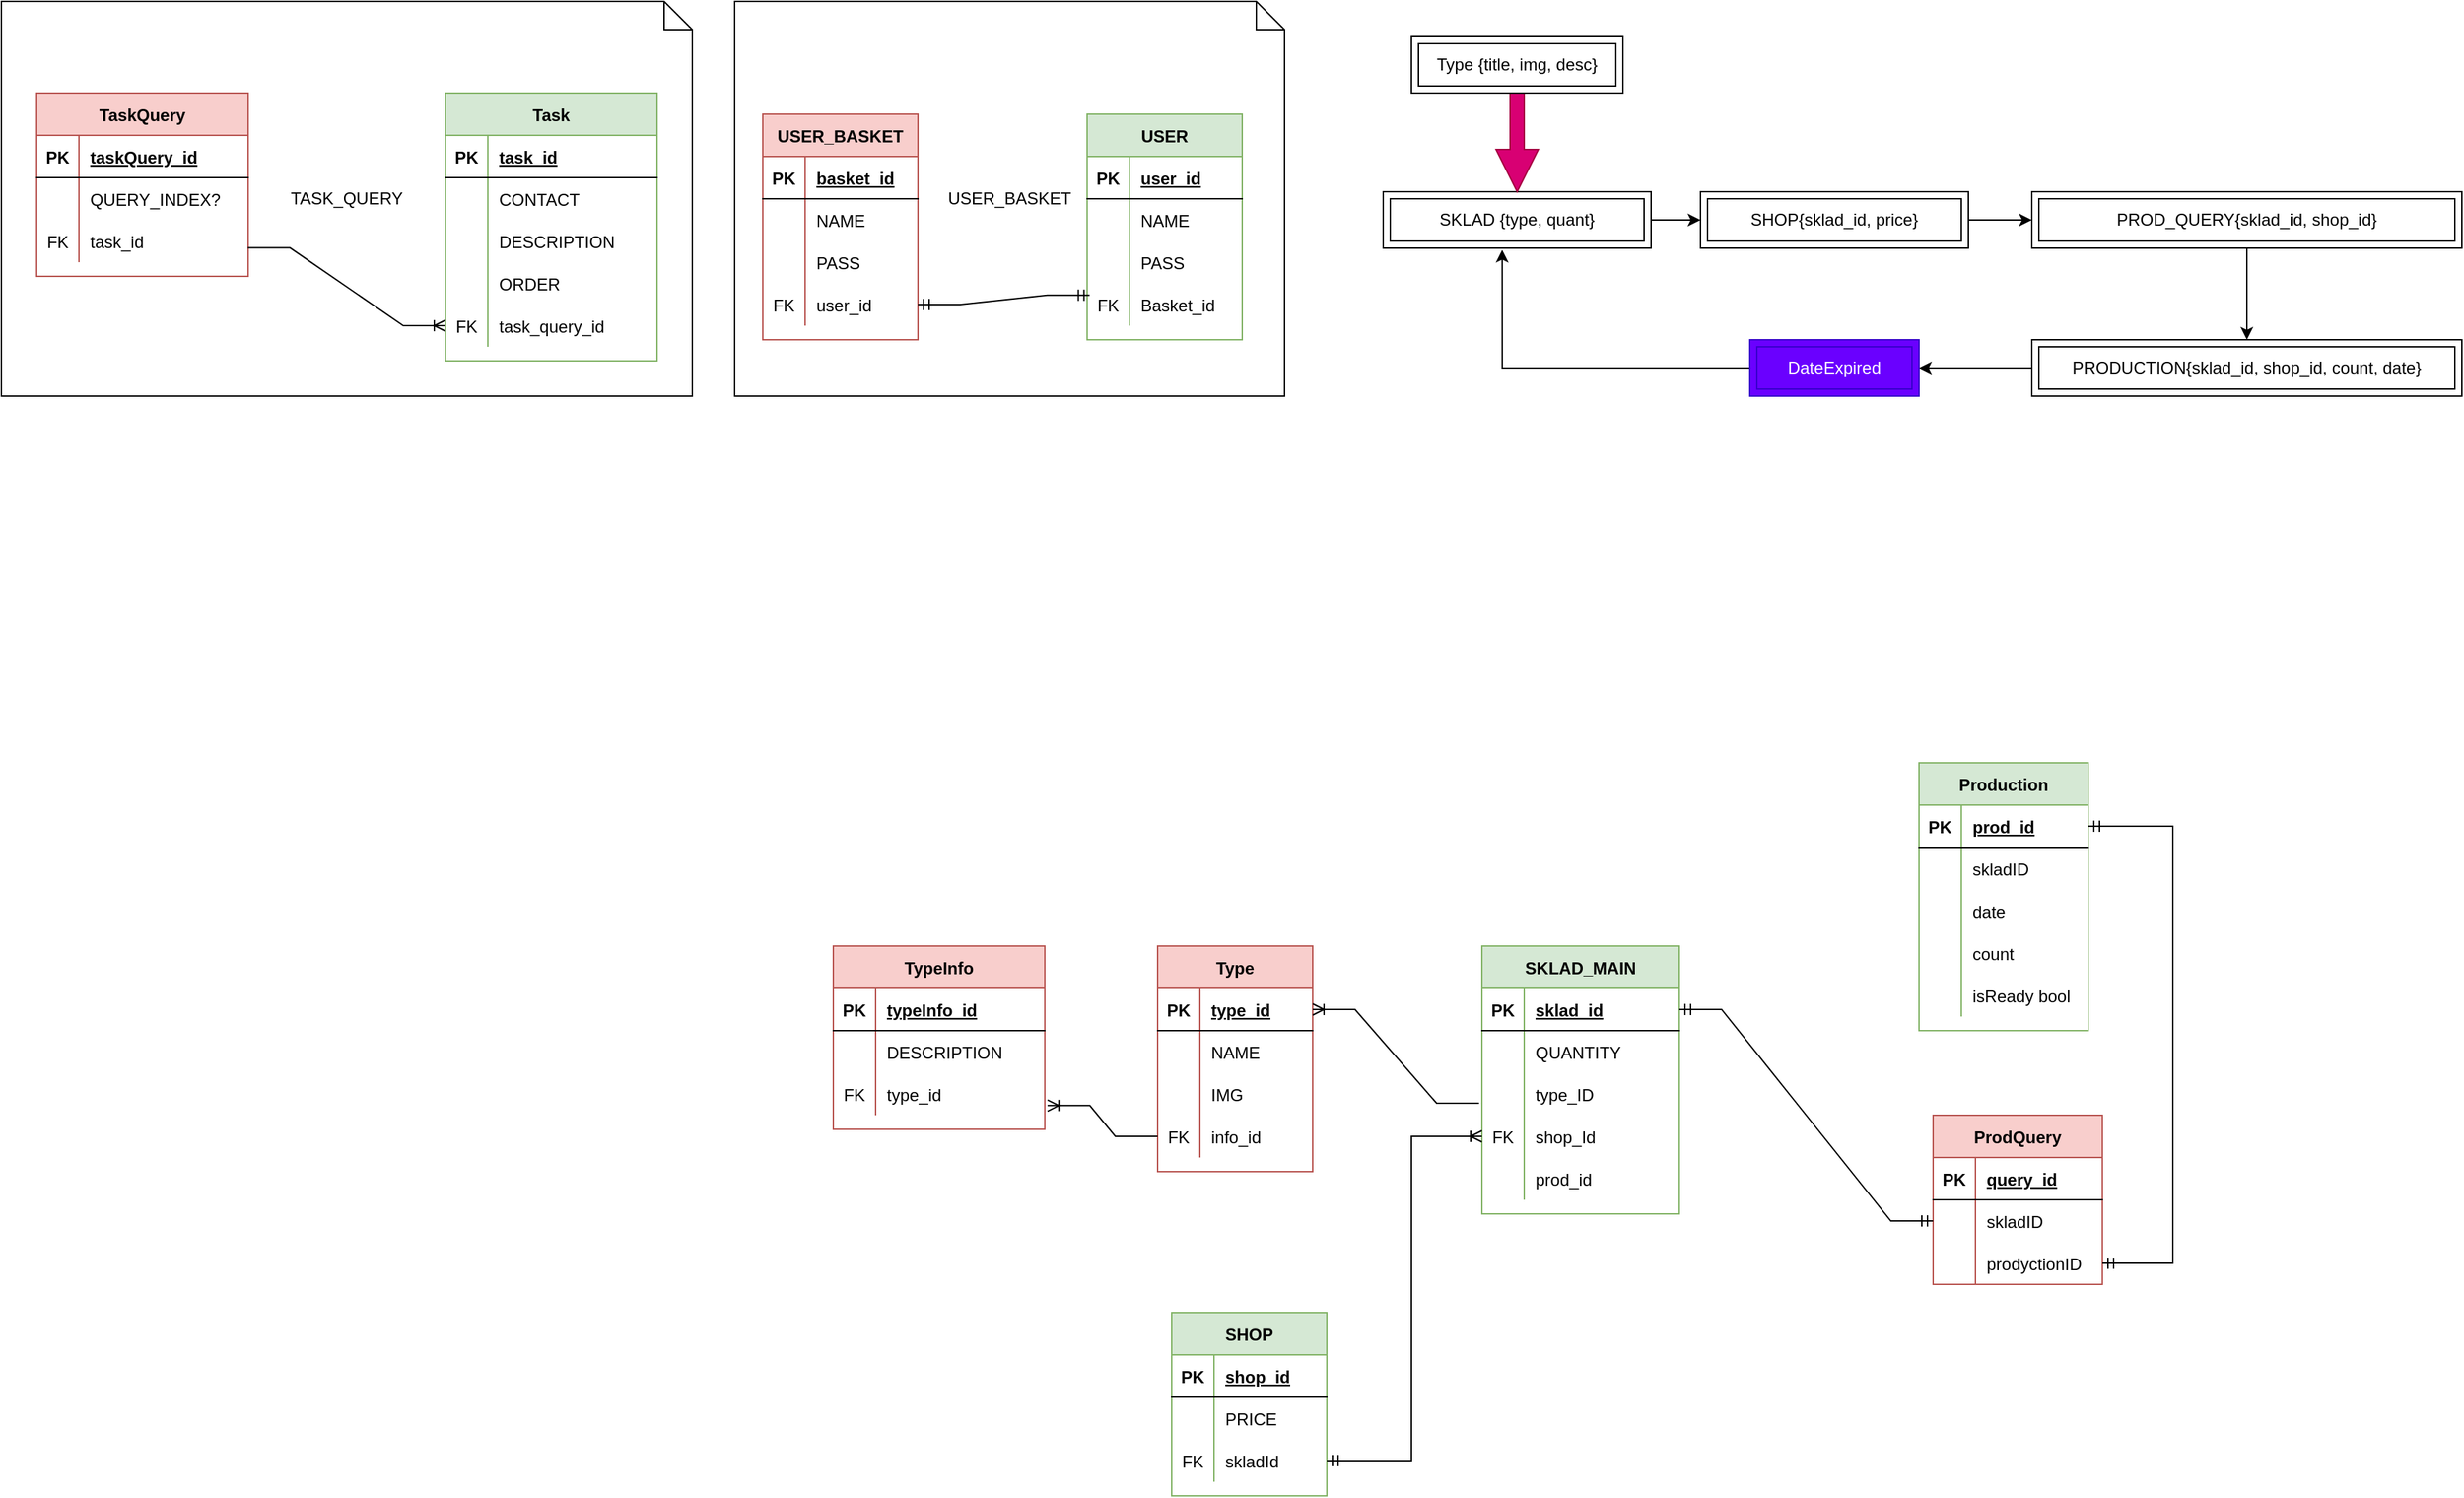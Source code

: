 <mxfile version="17.4.2" type="device"><diagram id="R2lEEEUBdFMjLlhIrx00" name="Page-1"><mxGraphModel dx="2302" dy="1265" grid="1" gridSize="10" guides="1" tooltips="1" connect="1" arrows="1" fold="1" page="0" pageScale="1" pageWidth="850" pageHeight="1100" math="0" shadow="0" extFonts="Permanent Marker^https://fonts.googleapis.com/css?family=Permanent+Marker"><root><mxCell id="0"/><mxCell id="1" parent="0"/><mxCell id="f8GNwz-705w2Cv1ViN1U-157" value="USER_BASKET" style="shape=note;size=20;whiteSpace=wrap;html=1;" parent="1" vertex="1"><mxGeometry x="-460" y="-370" width="390" height="280" as="geometry"/></mxCell><mxCell id="f8GNwz-705w2Cv1ViN1U-154" value="TASK_QUERY" style="shape=note;size=20;whiteSpace=wrap;html=1;" parent="1" vertex="1"><mxGeometry x="-980" y="-370" width="490" height="280" as="geometry"/></mxCell><mxCell id="C-vyLk0tnHw3VtMMgP7b-23" value="SKLAD_MAIN" style="shape=table;startSize=30;container=1;collapsible=1;childLayout=tableLayout;fixedRows=1;rowLines=0;fontStyle=1;align=center;resizeLast=1;fillColor=#d5e8d4;strokeColor=#82b366;" parent="1" vertex="1"><mxGeometry x="70" y="300" width="140" height="190" as="geometry"/></mxCell><mxCell id="C-vyLk0tnHw3VtMMgP7b-24" value="" style="shape=partialRectangle;collapsible=0;dropTarget=0;pointerEvents=0;fillColor=none;points=[[0,0.5],[1,0.5]];portConstraint=eastwest;top=0;left=0;right=0;bottom=1;" parent="C-vyLk0tnHw3VtMMgP7b-23" vertex="1"><mxGeometry y="30" width="140" height="30" as="geometry"/></mxCell><mxCell id="C-vyLk0tnHw3VtMMgP7b-25" value="PK" style="shape=partialRectangle;overflow=hidden;connectable=0;fillColor=none;top=0;left=0;bottom=0;right=0;fontStyle=1;" parent="C-vyLk0tnHw3VtMMgP7b-24" vertex="1"><mxGeometry width="30" height="30" as="geometry"><mxRectangle width="30" height="30" as="alternateBounds"/></mxGeometry></mxCell><mxCell id="C-vyLk0tnHw3VtMMgP7b-26" value="sklad_id" style="shape=partialRectangle;overflow=hidden;connectable=0;fillColor=none;top=0;left=0;bottom=0;right=0;align=left;spacingLeft=6;fontStyle=5;" parent="C-vyLk0tnHw3VtMMgP7b-24" vertex="1"><mxGeometry x="30" width="110" height="30" as="geometry"><mxRectangle width="110" height="30" as="alternateBounds"/></mxGeometry></mxCell><mxCell id="f8GNwz-705w2Cv1ViN1U-17" value="" style="shape=partialRectangle;collapsible=0;dropTarget=0;pointerEvents=0;fillColor=none;points=[[0,0.5],[1,0.5]];portConstraint=eastwest;top=0;left=0;right=0;bottom=0;" parent="C-vyLk0tnHw3VtMMgP7b-23" vertex="1"><mxGeometry y="60" width="140" height="30" as="geometry"/></mxCell><mxCell id="f8GNwz-705w2Cv1ViN1U-18" value="" style="shape=partialRectangle;overflow=hidden;connectable=0;fillColor=none;top=0;left=0;bottom=0;right=0;" parent="f8GNwz-705w2Cv1ViN1U-17" vertex="1"><mxGeometry width="30" height="30" as="geometry"><mxRectangle width="30" height="30" as="alternateBounds"/></mxGeometry></mxCell><mxCell id="f8GNwz-705w2Cv1ViN1U-19" value="QUANTITY" style="shape=partialRectangle;overflow=hidden;connectable=0;fillColor=none;top=0;left=0;bottom=0;right=0;align=left;spacingLeft=6;" parent="f8GNwz-705w2Cv1ViN1U-17" vertex="1"><mxGeometry x="30" width="110" height="30" as="geometry"><mxRectangle width="110" height="30" as="alternateBounds"/></mxGeometry></mxCell><mxCell id="f8GNwz-705w2Cv1ViN1U-14" value="" style="shape=partialRectangle;collapsible=0;dropTarget=0;pointerEvents=0;fillColor=none;points=[[0,0.5],[1,0.5]];portConstraint=eastwest;top=0;left=0;right=0;bottom=0;" parent="C-vyLk0tnHw3VtMMgP7b-23" vertex="1"><mxGeometry y="90" width="140" height="30" as="geometry"/></mxCell><mxCell id="f8GNwz-705w2Cv1ViN1U-15" value="" style="shape=partialRectangle;overflow=hidden;connectable=0;fillColor=none;top=0;left=0;bottom=0;right=0;" parent="f8GNwz-705w2Cv1ViN1U-14" vertex="1"><mxGeometry width="30" height="30" as="geometry"><mxRectangle width="30" height="30" as="alternateBounds"/></mxGeometry></mxCell><mxCell id="f8GNwz-705w2Cv1ViN1U-16" value="type_ID" style="shape=partialRectangle;overflow=hidden;connectable=0;fillColor=none;top=0;left=0;bottom=0;right=0;align=left;spacingLeft=6;" parent="f8GNwz-705w2Cv1ViN1U-14" vertex="1"><mxGeometry x="30" width="110" height="30" as="geometry"><mxRectangle width="110" height="30" as="alternateBounds"/></mxGeometry></mxCell><mxCell id="eumdKU_Xt2h5uguL9oMx-9" value="" style="shape=partialRectangle;collapsible=0;dropTarget=0;pointerEvents=0;fillColor=none;points=[[0,0.5],[1,0.5]];portConstraint=eastwest;top=0;left=0;right=0;bottom=0;" parent="C-vyLk0tnHw3VtMMgP7b-23" vertex="1"><mxGeometry y="120" width="140" height="30" as="geometry"/></mxCell><mxCell id="eumdKU_Xt2h5uguL9oMx-10" value="FK" style="shape=partialRectangle;overflow=hidden;connectable=0;fillColor=none;top=0;left=0;bottom=0;right=0;" parent="eumdKU_Xt2h5uguL9oMx-9" vertex="1"><mxGeometry width="30" height="30" as="geometry"><mxRectangle width="30" height="30" as="alternateBounds"/></mxGeometry></mxCell><mxCell id="eumdKU_Xt2h5uguL9oMx-11" value="shop_Id" style="shape=partialRectangle;overflow=hidden;connectable=0;fillColor=none;top=0;left=0;bottom=0;right=0;align=left;spacingLeft=6;" parent="eumdKU_Xt2h5uguL9oMx-9" vertex="1"><mxGeometry x="30" width="110" height="30" as="geometry"><mxRectangle width="110" height="30" as="alternateBounds"/></mxGeometry></mxCell><mxCell id="C-vyLk0tnHw3VtMMgP7b-27" value="" style="shape=partialRectangle;collapsible=0;dropTarget=0;pointerEvents=0;fillColor=none;points=[[0,0.5],[1,0.5]];portConstraint=eastwest;top=0;left=0;right=0;bottom=0;" parent="C-vyLk0tnHw3VtMMgP7b-23" vertex="1"><mxGeometry y="150" width="140" height="30" as="geometry"/></mxCell><mxCell id="C-vyLk0tnHw3VtMMgP7b-28" value="" style="shape=partialRectangle;overflow=hidden;connectable=0;fillColor=none;top=0;left=0;bottom=0;right=0;" parent="C-vyLk0tnHw3VtMMgP7b-27" vertex="1"><mxGeometry width="30" height="30" as="geometry"><mxRectangle width="30" height="30" as="alternateBounds"/></mxGeometry></mxCell><mxCell id="C-vyLk0tnHw3VtMMgP7b-29" value="prod_id" style="shape=partialRectangle;overflow=hidden;connectable=0;fillColor=none;top=0;left=0;bottom=0;right=0;align=left;spacingLeft=6;" parent="C-vyLk0tnHw3VtMMgP7b-27" vertex="1"><mxGeometry x="30" width="110" height="30" as="geometry"><mxRectangle width="110" height="30" as="alternateBounds"/></mxGeometry></mxCell><mxCell id="eumdKU_Xt2h5uguL9oMx-12" value="Production" style="shape=table;startSize=30;container=1;collapsible=1;childLayout=tableLayout;fixedRows=1;rowLines=0;fontStyle=1;align=center;resizeLast=1;fillColor=#d5e8d4;strokeColor=#82b366;" parent="1" vertex="1"><mxGeometry x="380" y="170" width="120" height="190" as="geometry"/></mxCell><mxCell id="eumdKU_Xt2h5uguL9oMx-13" value="" style="shape=tableRow;horizontal=0;startSize=0;swimlaneHead=0;swimlaneBody=0;fillColor=none;collapsible=0;dropTarget=0;points=[[0,0.5],[1,0.5]];portConstraint=eastwest;top=0;left=0;right=0;bottom=1;" parent="eumdKU_Xt2h5uguL9oMx-12" vertex="1"><mxGeometry y="30" width="120" height="30" as="geometry"/></mxCell><mxCell id="eumdKU_Xt2h5uguL9oMx-14" value="PK" style="shape=partialRectangle;connectable=0;fillColor=none;top=0;left=0;bottom=0;right=0;fontStyle=1;overflow=hidden;" parent="eumdKU_Xt2h5uguL9oMx-13" vertex="1"><mxGeometry width="30" height="30" as="geometry"><mxRectangle width="30" height="30" as="alternateBounds"/></mxGeometry></mxCell><mxCell id="eumdKU_Xt2h5uguL9oMx-15" value="prod_id" style="shape=partialRectangle;connectable=0;fillColor=none;top=0;left=0;bottom=0;right=0;align=left;spacingLeft=6;fontStyle=5;overflow=hidden;" parent="eumdKU_Xt2h5uguL9oMx-13" vertex="1"><mxGeometry x="30" width="90" height="30" as="geometry"><mxRectangle width="90" height="30" as="alternateBounds"/></mxGeometry></mxCell><mxCell id="eumdKU_Xt2h5uguL9oMx-16" value="" style="shape=tableRow;horizontal=0;startSize=0;swimlaneHead=0;swimlaneBody=0;fillColor=none;collapsible=0;dropTarget=0;points=[[0,0.5],[1,0.5]];portConstraint=eastwest;top=0;left=0;right=0;bottom=0;" parent="eumdKU_Xt2h5uguL9oMx-12" vertex="1"><mxGeometry y="60" width="120" height="30" as="geometry"/></mxCell><mxCell id="eumdKU_Xt2h5uguL9oMx-17" value="" style="shape=partialRectangle;connectable=0;fillColor=none;top=0;left=0;bottom=0;right=0;editable=1;overflow=hidden;" parent="eumdKU_Xt2h5uguL9oMx-16" vertex="1"><mxGeometry width="30" height="30" as="geometry"><mxRectangle width="30" height="30" as="alternateBounds"/></mxGeometry></mxCell><mxCell id="eumdKU_Xt2h5uguL9oMx-18" value="skladID" style="shape=partialRectangle;connectable=0;fillColor=none;top=0;left=0;bottom=0;right=0;align=left;spacingLeft=6;overflow=hidden;" parent="eumdKU_Xt2h5uguL9oMx-16" vertex="1"><mxGeometry x="30" width="90" height="30" as="geometry"><mxRectangle width="90" height="30" as="alternateBounds"/></mxGeometry></mxCell><mxCell id="eumdKU_Xt2h5uguL9oMx-19" value="" style="shape=tableRow;horizontal=0;startSize=0;swimlaneHead=0;swimlaneBody=0;fillColor=none;collapsible=0;dropTarget=0;points=[[0,0.5],[1,0.5]];portConstraint=eastwest;top=0;left=0;right=0;bottom=0;" parent="eumdKU_Xt2h5uguL9oMx-12" vertex="1"><mxGeometry y="90" width="120" height="30" as="geometry"/></mxCell><mxCell id="eumdKU_Xt2h5uguL9oMx-20" value="" style="shape=partialRectangle;connectable=0;fillColor=none;top=0;left=0;bottom=0;right=0;editable=1;overflow=hidden;" parent="eumdKU_Xt2h5uguL9oMx-19" vertex="1"><mxGeometry width="30" height="30" as="geometry"><mxRectangle width="30" height="30" as="alternateBounds"/></mxGeometry></mxCell><mxCell id="eumdKU_Xt2h5uguL9oMx-21" value="date" style="shape=partialRectangle;connectable=0;fillColor=none;top=0;left=0;bottom=0;right=0;align=left;spacingLeft=6;overflow=hidden;" parent="eumdKU_Xt2h5uguL9oMx-19" vertex="1"><mxGeometry x="30" width="90" height="30" as="geometry"><mxRectangle width="90" height="30" as="alternateBounds"/></mxGeometry></mxCell><mxCell id="eumdKU_Xt2h5uguL9oMx-22" value="" style="shape=tableRow;horizontal=0;startSize=0;swimlaneHead=0;swimlaneBody=0;fillColor=none;collapsible=0;dropTarget=0;points=[[0,0.5],[1,0.5]];portConstraint=eastwest;top=0;left=0;right=0;bottom=0;" parent="eumdKU_Xt2h5uguL9oMx-12" vertex="1"><mxGeometry y="120" width="120" height="30" as="geometry"/></mxCell><mxCell id="eumdKU_Xt2h5uguL9oMx-23" value="" style="shape=partialRectangle;connectable=0;fillColor=none;top=0;left=0;bottom=0;right=0;editable=1;overflow=hidden;" parent="eumdKU_Xt2h5uguL9oMx-22" vertex="1"><mxGeometry width="30" height="30" as="geometry"><mxRectangle width="30" height="30" as="alternateBounds"/></mxGeometry></mxCell><mxCell id="eumdKU_Xt2h5uguL9oMx-24" value="count" style="shape=partialRectangle;connectable=0;fillColor=none;top=0;left=0;bottom=0;right=0;align=left;spacingLeft=6;overflow=hidden;" parent="eumdKU_Xt2h5uguL9oMx-22" vertex="1"><mxGeometry x="30" width="90" height="30" as="geometry"><mxRectangle width="90" height="30" as="alternateBounds"/></mxGeometry></mxCell><mxCell id="eumdKU_Xt2h5uguL9oMx-46" value="" style="shape=tableRow;horizontal=0;startSize=0;swimlaneHead=0;swimlaneBody=0;fillColor=none;collapsible=0;dropTarget=0;points=[[0,0.5],[1,0.5]];portConstraint=eastwest;top=0;left=0;right=0;bottom=0;" parent="eumdKU_Xt2h5uguL9oMx-12" vertex="1"><mxGeometry y="150" width="120" height="30" as="geometry"/></mxCell><mxCell id="eumdKU_Xt2h5uguL9oMx-47" value="" style="shape=partialRectangle;connectable=0;fillColor=none;top=0;left=0;bottom=0;right=0;editable=1;overflow=hidden;" parent="eumdKU_Xt2h5uguL9oMx-46" vertex="1"><mxGeometry width="30" height="30" as="geometry"><mxRectangle width="30" height="30" as="alternateBounds"/></mxGeometry></mxCell><mxCell id="eumdKU_Xt2h5uguL9oMx-48" value="isReady bool" style="shape=partialRectangle;connectable=0;fillColor=none;top=0;left=0;bottom=0;right=0;align=left;spacingLeft=6;overflow=hidden;" parent="eumdKU_Xt2h5uguL9oMx-46" vertex="1"><mxGeometry x="30" width="90" height="30" as="geometry"><mxRectangle width="90" height="30" as="alternateBounds"/></mxGeometry></mxCell><mxCell id="eumdKU_Xt2h5uguL9oMx-25" value="ProdQuery" style="shape=table;startSize=30;container=1;collapsible=1;childLayout=tableLayout;fixedRows=1;rowLines=0;fontStyle=1;align=center;resizeLast=1;fillColor=#f8cecc;strokeColor=#b85450;" parent="1" vertex="1"><mxGeometry x="390" y="420" width="120" height="120" as="geometry"/></mxCell><mxCell id="eumdKU_Xt2h5uguL9oMx-26" value="" style="shape=tableRow;horizontal=0;startSize=0;swimlaneHead=0;swimlaneBody=0;fillColor=none;collapsible=0;dropTarget=0;points=[[0,0.5],[1,0.5]];portConstraint=eastwest;top=0;left=0;right=0;bottom=1;" parent="eumdKU_Xt2h5uguL9oMx-25" vertex="1"><mxGeometry y="30" width="120" height="30" as="geometry"/></mxCell><mxCell id="eumdKU_Xt2h5uguL9oMx-27" value="PK" style="shape=partialRectangle;connectable=0;fillColor=none;top=0;left=0;bottom=0;right=0;fontStyle=1;overflow=hidden;" parent="eumdKU_Xt2h5uguL9oMx-26" vertex="1"><mxGeometry width="30" height="30" as="geometry"><mxRectangle width="30" height="30" as="alternateBounds"/></mxGeometry></mxCell><mxCell id="eumdKU_Xt2h5uguL9oMx-28" value="query_id" style="shape=partialRectangle;connectable=0;fillColor=none;top=0;left=0;bottom=0;right=0;align=left;spacingLeft=6;fontStyle=5;overflow=hidden;" parent="eumdKU_Xt2h5uguL9oMx-26" vertex="1"><mxGeometry x="30" width="90" height="30" as="geometry"><mxRectangle width="90" height="30" as="alternateBounds"/></mxGeometry></mxCell><mxCell id="eumdKU_Xt2h5uguL9oMx-29" value="" style="shape=tableRow;horizontal=0;startSize=0;swimlaneHead=0;swimlaneBody=0;fillColor=none;collapsible=0;dropTarget=0;points=[[0,0.5],[1,0.5]];portConstraint=eastwest;top=0;left=0;right=0;bottom=0;" parent="eumdKU_Xt2h5uguL9oMx-25" vertex="1"><mxGeometry y="60" width="120" height="30" as="geometry"/></mxCell><mxCell id="eumdKU_Xt2h5uguL9oMx-30" value="" style="shape=partialRectangle;connectable=0;fillColor=none;top=0;left=0;bottom=0;right=0;editable=1;overflow=hidden;" parent="eumdKU_Xt2h5uguL9oMx-29" vertex="1"><mxGeometry width="30" height="30" as="geometry"><mxRectangle width="30" height="30" as="alternateBounds"/></mxGeometry></mxCell><mxCell id="eumdKU_Xt2h5uguL9oMx-31" value="skladID" style="shape=partialRectangle;connectable=0;fillColor=none;top=0;left=0;bottom=0;right=0;align=left;spacingLeft=6;overflow=hidden;" parent="eumdKU_Xt2h5uguL9oMx-29" vertex="1"><mxGeometry x="30" width="90" height="30" as="geometry"><mxRectangle width="90" height="30" as="alternateBounds"/></mxGeometry></mxCell><mxCell id="eumdKU_Xt2h5uguL9oMx-32" value="" style="shape=tableRow;horizontal=0;startSize=0;swimlaneHead=0;swimlaneBody=0;fillColor=none;collapsible=0;dropTarget=0;points=[[0,0.5],[1,0.5]];portConstraint=eastwest;top=0;left=0;right=0;bottom=0;" parent="eumdKU_Xt2h5uguL9oMx-25" vertex="1"><mxGeometry y="90" width="120" height="30" as="geometry"/></mxCell><mxCell id="eumdKU_Xt2h5uguL9oMx-33" value="" style="shape=partialRectangle;connectable=0;fillColor=none;top=0;left=0;bottom=0;right=0;editable=1;overflow=hidden;" parent="eumdKU_Xt2h5uguL9oMx-32" vertex="1"><mxGeometry width="30" height="30" as="geometry"><mxRectangle width="30" height="30" as="alternateBounds"/></mxGeometry></mxCell><mxCell id="eumdKU_Xt2h5uguL9oMx-34" value="prodyctionID" style="shape=partialRectangle;connectable=0;fillColor=none;top=0;left=0;bottom=0;right=0;align=left;spacingLeft=6;overflow=hidden;" parent="eumdKU_Xt2h5uguL9oMx-32" vertex="1"><mxGeometry x="30" width="90" height="30" as="geometry"><mxRectangle width="90" height="30" as="alternateBounds"/></mxGeometry></mxCell><mxCell id="eumdKU_Xt2h5uguL9oMx-40" value="" style="edgeStyle=entityRelationEdgeStyle;fontSize=12;html=1;endArrow=ERmandOne;startArrow=ERmandOne;rounded=0;entryX=1;entryY=0.5;entryDx=0;entryDy=0;" parent="1" source="eumdKU_Xt2h5uguL9oMx-29" target="C-vyLk0tnHw3VtMMgP7b-24" edge="1"><mxGeometry width="100" height="100" relative="1" as="geometry"><mxPoint x="320" y="510" as="sourcePoint"/><mxPoint x="110" y="220" as="targetPoint"/></mxGeometry></mxCell><mxCell id="eumdKU_Xt2h5uguL9oMx-45" value="" style="edgeStyle=orthogonalEdgeStyle;fontSize=12;html=1;endArrow=ERmandOne;startArrow=ERmandOne;rounded=0;entryX=1;entryY=0.5;entryDx=0;entryDy=0;exitX=1;exitY=0.5;exitDx=0;exitDy=0;" parent="1" source="eumdKU_Xt2h5uguL9oMx-32" target="eumdKU_Xt2h5uguL9oMx-13" edge="1"><mxGeometry width="100" height="100" relative="1" as="geometry"><mxPoint x="180" y="470" as="sourcePoint"/><mxPoint x="280" y="370" as="targetPoint"/><Array as="points"><mxPoint x="560" y="525"/><mxPoint x="560" y="215"/></Array></mxGeometry></mxCell><mxCell id="f8GNwz-705w2Cv1ViN1U-1" value="SHOP" style="shape=table;startSize=30;container=1;collapsible=1;childLayout=tableLayout;fixedRows=1;rowLines=0;fontStyle=1;align=center;resizeLast=1;fillColor=#d5e8d4;strokeColor=#82b366;" parent="1" vertex="1"><mxGeometry x="-150" y="560" width="110" height="130" as="geometry"/></mxCell><mxCell id="f8GNwz-705w2Cv1ViN1U-2" value="" style="shape=tableRow;horizontal=0;startSize=0;swimlaneHead=0;swimlaneBody=0;fillColor=none;collapsible=0;dropTarget=0;points=[[0,0.5],[1,0.5]];portConstraint=eastwest;top=0;left=0;right=0;bottom=1;" parent="f8GNwz-705w2Cv1ViN1U-1" vertex="1"><mxGeometry y="30" width="110" height="30" as="geometry"/></mxCell><mxCell id="f8GNwz-705w2Cv1ViN1U-3" value="PK" style="shape=partialRectangle;connectable=0;fillColor=none;top=0;left=0;bottom=0;right=0;fontStyle=1;overflow=hidden;" parent="f8GNwz-705w2Cv1ViN1U-2" vertex="1"><mxGeometry width="30" height="30" as="geometry"><mxRectangle width="30" height="30" as="alternateBounds"/></mxGeometry></mxCell><mxCell id="f8GNwz-705w2Cv1ViN1U-4" value="shop_id" style="shape=partialRectangle;connectable=0;fillColor=none;top=0;left=0;bottom=0;right=0;align=left;spacingLeft=6;fontStyle=5;overflow=hidden;" parent="f8GNwz-705w2Cv1ViN1U-2" vertex="1"><mxGeometry x="30" width="80" height="30" as="geometry"><mxRectangle width="80" height="30" as="alternateBounds"/></mxGeometry></mxCell><mxCell id="f8GNwz-705w2Cv1ViN1U-5" value="" style="shape=tableRow;horizontal=0;startSize=0;swimlaneHead=0;swimlaneBody=0;fillColor=none;collapsible=0;dropTarget=0;points=[[0,0.5],[1,0.5]];portConstraint=eastwest;top=0;left=0;right=0;bottom=0;" parent="f8GNwz-705w2Cv1ViN1U-1" vertex="1"><mxGeometry y="60" width="110" height="30" as="geometry"/></mxCell><mxCell id="f8GNwz-705w2Cv1ViN1U-6" value="" style="shape=partialRectangle;connectable=0;fillColor=none;top=0;left=0;bottom=0;right=0;editable=1;overflow=hidden;" parent="f8GNwz-705w2Cv1ViN1U-5" vertex="1"><mxGeometry width="30" height="30" as="geometry"><mxRectangle width="30" height="30" as="alternateBounds"/></mxGeometry></mxCell><mxCell id="f8GNwz-705w2Cv1ViN1U-7" value="PRICE" style="shape=partialRectangle;connectable=0;fillColor=none;top=0;left=0;bottom=0;right=0;align=left;spacingLeft=6;overflow=hidden;" parent="f8GNwz-705w2Cv1ViN1U-5" vertex="1"><mxGeometry x="30" width="80" height="30" as="geometry"><mxRectangle width="80" height="30" as="alternateBounds"/></mxGeometry></mxCell><mxCell id="f8GNwz-705w2Cv1ViN1U-8" value="" style="shape=tableRow;horizontal=0;startSize=0;swimlaneHead=0;swimlaneBody=0;fillColor=none;collapsible=0;dropTarget=0;points=[[0,0.5],[1,0.5]];portConstraint=eastwest;top=0;left=0;right=0;bottom=0;" parent="f8GNwz-705w2Cv1ViN1U-1" vertex="1"><mxGeometry y="90" width="110" height="30" as="geometry"/></mxCell><mxCell id="f8GNwz-705w2Cv1ViN1U-9" value="FK" style="shape=partialRectangle;connectable=0;fillColor=none;top=0;left=0;bottom=0;right=0;editable=1;overflow=hidden;" parent="f8GNwz-705w2Cv1ViN1U-8" vertex="1"><mxGeometry width="30" height="30" as="geometry"><mxRectangle width="30" height="30" as="alternateBounds"/></mxGeometry></mxCell><mxCell id="f8GNwz-705w2Cv1ViN1U-10" value="skladId" style="shape=partialRectangle;connectable=0;fillColor=none;top=0;left=0;bottom=0;right=0;align=left;spacingLeft=6;overflow=hidden;" parent="f8GNwz-705w2Cv1ViN1U-8" vertex="1"><mxGeometry x="30" width="80" height="30" as="geometry"><mxRectangle width="80" height="30" as="alternateBounds"/></mxGeometry></mxCell><mxCell id="f8GNwz-705w2Cv1ViN1U-23" value="" style="edgeStyle=orthogonalEdgeStyle;fontSize=12;html=1;endArrow=ERoneToMany;startArrow=ERmandOne;rounded=0;exitX=1;exitY=0.5;exitDx=0;exitDy=0;entryX=0;entryY=0.5;entryDx=0;entryDy=0;" parent="1" source="f8GNwz-705w2Cv1ViN1U-8" target="eumdKU_Xt2h5uguL9oMx-9" edge="1"><mxGeometry width="100" height="100" relative="1" as="geometry"><mxPoint x="70" y="575" as="sourcePoint"/><mxPoint x="20" y="300" as="targetPoint"/><Array as="points"><mxPoint x="20" y="665"/><mxPoint x="20" y="435"/></Array></mxGeometry></mxCell><mxCell id="f8GNwz-705w2Cv1ViN1U-25" value="Type" style="shape=table;startSize=30;container=1;collapsible=1;childLayout=tableLayout;fixedRows=1;rowLines=0;fontStyle=1;align=center;resizeLast=1;fillColor=#f8cecc;strokeColor=#b85450;" parent="1" vertex="1"><mxGeometry x="-160" y="300" width="110" height="160" as="geometry"/></mxCell><mxCell id="f8GNwz-705w2Cv1ViN1U-26" value="" style="shape=tableRow;horizontal=0;startSize=0;swimlaneHead=0;swimlaneBody=0;fillColor=none;collapsible=0;dropTarget=0;points=[[0,0.5],[1,0.5]];portConstraint=eastwest;top=0;left=0;right=0;bottom=1;" parent="f8GNwz-705w2Cv1ViN1U-25" vertex="1"><mxGeometry y="30" width="110" height="30" as="geometry"/></mxCell><mxCell id="f8GNwz-705w2Cv1ViN1U-27" value="PK" style="shape=partialRectangle;connectable=0;fillColor=none;top=0;left=0;bottom=0;right=0;fontStyle=1;overflow=hidden;" parent="f8GNwz-705w2Cv1ViN1U-26" vertex="1"><mxGeometry width="30" height="30" as="geometry"><mxRectangle width="30" height="30" as="alternateBounds"/></mxGeometry></mxCell><mxCell id="f8GNwz-705w2Cv1ViN1U-28" value="type_id" style="shape=partialRectangle;connectable=0;fillColor=none;top=0;left=0;bottom=0;right=0;align=left;spacingLeft=6;fontStyle=5;overflow=hidden;" parent="f8GNwz-705w2Cv1ViN1U-26" vertex="1"><mxGeometry x="30" width="80" height="30" as="geometry"><mxRectangle width="80" height="30" as="alternateBounds"/></mxGeometry></mxCell><mxCell id="f8GNwz-705w2Cv1ViN1U-40" value="" style="shape=tableRow;horizontal=0;startSize=0;swimlaneHead=0;swimlaneBody=0;fillColor=none;collapsible=0;dropTarget=0;points=[[0,0.5],[1,0.5]];portConstraint=eastwest;top=0;left=0;right=0;bottom=0;" parent="f8GNwz-705w2Cv1ViN1U-25" vertex="1"><mxGeometry y="60" width="110" height="30" as="geometry"/></mxCell><mxCell id="f8GNwz-705w2Cv1ViN1U-41" value="" style="shape=partialRectangle;connectable=0;fillColor=none;top=0;left=0;bottom=0;right=0;editable=1;overflow=hidden;" parent="f8GNwz-705w2Cv1ViN1U-40" vertex="1"><mxGeometry width="30" height="30" as="geometry"><mxRectangle width="30" height="30" as="alternateBounds"/></mxGeometry></mxCell><mxCell id="f8GNwz-705w2Cv1ViN1U-42" value="NAME" style="shape=partialRectangle;connectable=0;fillColor=none;top=0;left=0;bottom=0;right=0;align=left;spacingLeft=6;overflow=hidden;" parent="f8GNwz-705w2Cv1ViN1U-40" vertex="1"><mxGeometry x="30" width="80" height="30" as="geometry"><mxRectangle width="80" height="30" as="alternateBounds"/></mxGeometry></mxCell><mxCell id="f8GNwz-705w2Cv1ViN1U-32" value="" style="shape=tableRow;horizontal=0;startSize=0;swimlaneHead=0;swimlaneBody=0;fillColor=none;collapsible=0;dropTarget=0;points=[[0,0.5],[1,0.5]];portConstraint=eastwest;top=0;left=0;right=0;bottom=0;" parent="f8GNwz-705w2Cv1ViN1U-25" vertex="1"><mxGeometry y="90" width="110" height="30" as="geometry"/></mxCell><mxCell id="f8GNwz-705w2Cv1ViN1U-33" value="" style="shape=partialRectangle;connectable=0;fillColor=none;top=0;left=0;bottom=0;right=0;editable=1;overflow=hidden;" parent="f8GNwz-705w2Cv1ViN1U-32" vertex="1"><mxGeometry width="30" height="30" as="geometry"><mxRectangle width="30" height="30" as="alternateBounds"/></mxGeometry></mxCell><mxCell id="f8GNwz-705w2Cv1ViN1U-34" value="IMG" style="shape=partialRectangle;connectable=0;fillColor=none;top=0;left=0;bottom=0;right=0;align=left;spacingLeft=6;overflow=hidden;" parent="f8GNwz-705w2Cv1ViN1U-32" vertex="1"><mxGeometry x="30" width="80" height="30" as="geometry"><mxRectangle width="80" height="30" as="alternateBounds"/></mxGeometry></mxCell><mxCell id="f8GNwz-705w2Cv1ViN1U-59" value="" style="shape=tableRow;horizontal=0;startSize=0;swimlaneHead=0;swimlaneBody=0;fillColor=none;collapsible=0;dropTarget=0;points=[[0,0.5],[1,0.5]];portConstraint=eastwest;top=0;left=0;right=0;bottom=0;" parent="f8GNwz-705w2Cv1ViN1U-25" vertex="1"><mxGeometry y="120" width="110" height="30" as="geometry"/></mxCell><mxCell id="f8GNwz-705w2Cv1ViN1U-60" value="FK" style="shape=partialRectangle;connectable=0;fillColor=none;top=0;left=0;bottom=0;right=0;editable=1;overflow=hidden;" parent="f8GNwz-705w2Cv1ViN1U-59" vertex="1"><mxGeometry width="30" height="30" as="geometry"><mxRectangle width="30" height="30" as="alternateBounds"/></mxGeometry></mxCell><mxCell id="f8GNwz-705w2Cv1ViN1U-61" value="info_id" style="shape=partialRectangle;connectable=0;fillColor=none;top=0;left=0;bottom=0;right=0;align=left;spacingLeft=6;overflow=hidden;" parent="f8GNwz-705w2Cv1ViN1U-59" vertex="1"><mxGeometry x="30" width="80" height="30" as="geometry"><mxRectangle width="80" height="30" as="alternateBounds"/></mxGeometry></mxCell><mxCell id="f8GNwz-705w2Cv1ViN1U-43" value="" style="edgeStyle=entityRelationEdgeStyle;fontSize=12;html=1;endArrow=ERoneToMany;entryX=1;entryY=0.5;entryDx=0;entryDy=0;exitX=-0.015;exitY=0.717;exitDx=0;exitDy=0;exitPerimeter=0;rounded=0;" parent="1" source="f8GNwz-705w2Cv1ViN1U-14" target="f8GNwz-705w2Cv1ViN1U-26" edge="1"><mxGeometry width="100" height="100" relative="1" as="geometry"><mxPoint x="50" y="410" as="sourcePoint"/><mxPoint x="150" y="310" as="targetPoint"/></mxGeometry></mxCell><mxCell id="f8GNwz-705w2Cv1ViN1U-44" value="TypeInfo" style="shape=table;startSize=30;container=1;collapsible=1;childLayout=tableLayout;fixedRows=1;rowLines=0;fontStyle=1;align=center;resizeLast=1;fillColor=#f8cecc;strokeColor=#b85450;" parent="1" vertex="1"><mxGeometry x="-390" y="300" width="150" height="130" as="geometry"/></mxCell><mxCell id="f8GNwz-705w2Cv1ViN1U-45" value="" style="shape=tableRow;horizontal=0;startSize=0;swimlaneHead=0;swimlaneBody=0;fillColor=none;collapsible=0;dropTarget=0;points=[[0,0.5],[1,0.5]];portConstraint=eastwest;top=0;left=0;right=0;bottom=1;" parent="f8GNwz-705w2Cv1ViN1U-44" vertex="1"><mxGeometry y="30" width="150" height="30" as="geometry"/></mxCell><mxCell id="f8GNwz-705w2Cv1ViN1U-46" value="PK" style="shape=partialRectangle;connectable=0;fillColor=none;top=0;left=0;bottom=0;right=0;fontStyle=1;overflow=hidden;" parent="f8GNwz-705w2Cv1ViN1U-45" vertex="1"><mxGeometry width="30" height="30" as="geometry"><mxRectangle width="30" height="30" as="alternateBounds"/></mxGeometry></mxCell><mxCell id="f8GNwz-705w2Cv1ViN1U-47" value="typeInfo_id" style="shape=partialRectangle;connectable=0;fillColor=none;top=0;left=0;bottom=0;right=0;align=left;spacingLeft=6;fontStyle=5;overflow=hidden;" parent="f8GNwz-705w2Cv1ViN1U-45" vertex="1"><mxGeometry x="30" width="120" height="30" as="geometry"><mxRectangle width="120" height="30" as="alternateBounds"/></mxGeometry></mxCell><mxCell id="f8GNwz-705w2Cv1ViN1U-48" value="" style="shape=tableRow;horizontal=0;startSize=0;swimlaneHead=0;swimlaneBody=0;fillColor=none;collapsible=0;dropTarget=0;points=[[0,0.5],[1,0.5]];portConstraint=eastwest;top=0;left=0;right=0;bottom=0;" parent="f8GNwz-705w2Cv1ViN1U-44" vertex="1"><mxGeometry y="60" width="150" height="30" as="geometry"/></mxCell><mxCell id="f8GNwz-705w2Cv1ViN1U-49" value="" style="shape=partialRectangle;connectable=0;fillColor=none;top=0;left=0;bottom=0;right=0;editable=1;overflow=hidden;" parent="f8GNwz-705w2Cv1ViN1U-48" vertex="1"><mxGeometry width="30" height="30" as="geometry"><mxRectangle width="30" height="30" as="alternateBounds"/></mxGeometry></mxCell><mxCell id="f8GNwz-705w2Cv1ViN1U-50" value="DESCRIPTION" style="shape=partialRectangle;connectable=0;fillColor=none;top=0;left=0;bottom=0;right=0;align=left;spacingLeft=6;overflow=hidden;" parent="f8GNwz-705w2Cv1ViN1U-48" vertex="1"><mxGeometry x="30" width="120" height="30" as="geometry"><mxRectangle width="120" height="30" as="alternateBounds"/></mxGeometry></mxCell><mxCell id="f8GNwz-705w2Cv1ViN1U-51" value="" style="shape=tableRow;horizontal=0;startSize=0;swimlaneHead=0;swimlaneBody=0;fillColor=none;collapsible=0;dropTarget=0;points=[[0,0.5],[1,0.5]];portConstraint=eastwest;top=0;left=0;right=0;bottom=0;" parent="f8GNwz-705w2Cv1ViN1U-44" vertex="1"><mxGeometry y="90" width="150" height="30" as="geometry"/></mxCell><mxCell id="f8GNwz-705w2Cv1ViN1U-52" value="FK" style="shape=partialRectangle;connectable=0;fillColor=none;top=0;left=0;bottom=0;right=0;editable=1;overflow=hidden;" parent="f8GNwz-705w2Cv1ViN1U-51" vertex="1"><mxGeometry width="30" height="30" as="geometry"><mxRectangle width="30" height="30" as="alternateBounds"/></mxGeometry></mxCell><mxCell id="f8GNwz-705w2Cv1ViN1U-53" value="type_id" style="shape=partialRectangle;connectable=0;fillColor=none;top=0;left=0;bottom=0;right=0;align=left;spacingLeft=6;overflow=hidden;" parent="f8GNwz-705w2Cv1ViN1U-51" vertex="1"><mxGeometry x="30" width="120" height="30" as="geometry"><mxRectangle width="120" height="30" as="alternateBounds"/></mxGeometry></mxCell><mxCell id="f8GNwz-705w2Cv1ViN1U-58" value="" style="edgeStyle=entityRelationEdgeStyle;fontSize=12;html=1;endArrow=ERoneToMany;rounded=0;exitX=0;exitY=0.5;exitDx=0;exitDy=0;entryX=1.013;entryY=0.772;entryDx=0;entryDy=0;entryPerimeter=0;" parent="1" source="f8GNwz-705w2Cv1ViN1U-59" target="f8GNwz-705w2Cv1ViN1U-51" edge="1"><mxGeometry width="100" height="100" relative="1" as="geometry"><mxPoint x="-90" y="410" as="sourcePoint"/><mxPoint x="-210" y="470" as="targetPoint"/></mxGeometry></mxCell><mxCell id="f8GNwz-705w2Cv1ViN1U-63" value="Task" style="shape=table;startSize=30;container=1;collapsible=1;childLayout=tableLayout;fixedRows=1;rowLines=0;fontStyle=1;align=center;resizeLast=1;fillColor=#d5e8d4;strokeColor=#82b366;" parent="1" vertex="1"><mxGeometry x="-665" y="-305" width="150" height="190" as="geometry"/></mxCell><mxCell id="f8GNwz-705w2Cv1ViN1U-64" value="" style="shape=tableRow;horizontal=0;startSize=0;swimlaneHead=0;swimlaneBody=0;fillColor=none;collapsible=0;dropTarget=0;points=[[0,0.5],[1,0.5]];portConstraint=eastwest;top=0;left=0;right=0;bottom=1;" parent="f8GNwz-705w2Cv1ViN1U-63" vertex="1"><mxGeometry y="30" width="150" height="30" as="geometry"/></mxCell><mxCell id="f8GNwz-705w2Cv1ViN1U-65" value="PK" style="shape=partialRectangle;connectable=0;fillColor=none;top=0;left=0;bottom=0;right=0;fontStyle=1;overflow=hidden;" parent="f8GNwz-705w2Cv1ViN1U-64" vertex="1"><mxGeometry width="30" height="30" as="geometry"><mxRectangle width="30" height="30" as="alternateBounds"/></mxGeometry></mxCell><mxCell id="f8GNwz-705w2Cv1ViN1U-66" value="task_id" style="shape=partialRectangle;connectable=0;fillColor=none;top=0;left=0;bottom=0;right=0;align=left;spacingLeft=6;fontStyle=5;overflow=hidden;" parent="f8GNwz-705w2Cv1ViN1U-64" vertex="1"><mxGeometry x="30" width="120" height="30" as="geometry"><mxRectangle width="120" height="30" as="alternateBounds"/></mxGeometry></mxCell><mxCell id="f8GNwz-705w2Cv1ViN1U-67" value="" style="shape=tableRow;horizontal=0;startSize=0;swimlaneHead=0;swimlaneBody=0;fillColor=none;collapsible=0;dropTarget=0;points=[[0,0.5],[1,0.5]];portConstraint=eastwest;top=0;left=0;right=0;bottom=0;" parent="f8GNwz-705w2Cv1ViN1U-63" vertex="1"><mxGeometry y="60" width="150" height="30" as="geometry"/></mxCell><mxCell id="f8GNwz-705w2Cv1ViN1U-68" value="" style="shape=partialRectangle;connectable=0;fillColor=none;top=0;left=0;bottom=0;right=0;editable=1;overflow=hidden;" parent="f8GNwz-705w2Cv1ViN1U-67" vertex="1"><mxGeometry width="30" height="30" as="geometry"><mxRectangle width="30" height="30" as="alternateBounds"/></mxGeometry></mxCell><mxCell id="f8GNwz-705w2Cv1ViN1U-69" value="CONTACT" style="shape=partialRectangle;connectable=0;fillColor=none;top=0;left=0;bottom=0;right=0;align=left;spacingLeft=6;overflow=hidden;" parent="f8GNwz-705w2Cv1ViN1U-67" vertex="1"><mxGeometry x="30" width="120" height="30" as="geometry"><mxRectangle width="120" height="30" as="alternateBounds"/></mxGeometry></mxCell><mxCell id="f8GNwz-705w2Cv1ViN1U-74" value="" style="shape=tableRow;horizontal=0;startSize=0;swimlaneHead=0;swimlaneBody=0;fillColor=none;collapsible=0;dropTarget=0;points=[[0,0.5],[1,0.5]];portConstraint=eastwest;top=0;left=0;right=0;bottom=0;" parent="f8GNwz-705w2Cv1ViN1U-63" vertex="1"><mxGeometry y="90" width="150" height="30" as="geometry"/></mxCell><mxCell id="f8GNwz-705w2Cv1ViN1U-75" value="" style="shape=partialRectangle;connectable=0;fillColor=none;top=0;left=0;bottom=0;right=0;editable=1;overflow=hidden;" parent="f8GNwz-705w2Cv1ViN1U-74" vertex="1"><mxGeometry width="30" height="30" as="geometry"><mxRectangle width="30" height="30" as="alternateBounds"/></mxGeometry></mxCell><mxCell id="f8GNwz-705w2Cv1ViN1U-76" value="DESCRIPTION" style="shape=partialRectangle;connectable=0;fillColor=none;top=0;left=0;bottom=0;right=0;align=left;spacingLeft=6;overflow=hidden;" parent="f8GNwz-705w2Cv1ViN1U-74" vertex="1"><mxGeometry x="30" width="120" height="30" as="geometry"><mxRectangle width="120" height="30" as="alternateBounds"/></mxGeometry></mxCell><mxCell id="f8GNwz-705w2Cv1ViN1U-77" value="" style="shape=tableRow;horizontal=0;startSize=0;swimlaneHead=0;swimlaneBody=0;fillColor=none;collapsible=0;dropTarget=0;points=[[0,0.5],[1,0.5]];portConstraint=eastwest;top=0;left=0;right=0;bottom=0;" parent="f8GNwz-705w2Cv1ViN1U-63" vertex="1"><mxGeometry y="120" width="150" height="30" as="geometry"/></mxCell><mxCell id="f8GNwz-705w2Cv1ViN1U-78" value="" style="shape=partialRectangle;connectable=0;fillColor=none;top=0;left=0;bottom=0;right=0;editable=1;overflow=hidden;" parent="f8GNwz-705w2Cv1ViN1U-77" vertex="1"><mxGeometry width="30" height="30" as="geometry"><mxRectangle width="30" height="30" as="alternateBounds"/></mxGeometry></mxCell><mxCell id="f8GNwz-705w2Cv1ViN1U-79" value="ORDER" style="shape=partialRectangle;connectable=0;fillColor=none;top=0;left=0;bottom=0;right=0;align=left;spacingLeft=6;overflow=hidden;" parent="f8GNwz-705w2Cv1ViN1U-77" vertex="1"><mxGeometry x="30" width="120" height="30" as="geometry"><mxRectangle width="120" height="30" as="alternateBounds"/></mxGeometry></mxCell><mxCell id="f8GNwz-705w2Cv1ViN1U-70" value="" style="shape=tableRow;horizontal=0;startSize=0;swimlaneHead=0;swimlaneBody=0;fillColor=none;collapsible=0;dropTarget=0;points=[[0,0.5],[1,0.5]];portConstraint=eastwest;top=0;left=0;right=0;bottom=0;" parent="f8GNwz-705w2Cv1ViN1U-63" vertex="1"><mxGeometry y="150" width="150" height="30" as="geometry"/></mxCell><mxCell id="f8GNwz-705w2Cv1ViN1U-71" value="FK" style="shape=partialRectangle;connectable=0;fillColor=none;top=0;left=0;bottom=0;right=0;editable=1;overflow=hidden;" parent="f8GNwz-705w2Cv1ViN1U-70" vertex="1"><mxGeometry width="30" height="30" as="geometry"><mxRectangle width="30" height="30" as="alternateBounds"/></mxGeometry></mxCell><mxCell id="f8GNwz-705w2Cv1ViN1U-72" value="task_query_id" style="shape=partialRectangle;connectable=0;fillColor=none;top=0;left=0;bottom=0;right=0;align=left;spacingLeft=6;overflow=hidden;" parent="f8GNwz-705w2Cv1ViN1U-70" vertex="1"><mxGeometry x="30" width="120" height="30" as="geometry"><mxRectangle width="120" height="30" as="alternateBounds"/></mxGeometry></mxCell><mxCell id="f8GNwz-705w2Cv1ViN1U-80" value="TaskQuery" style="shape=table;startSize=30;container=1;collapsible=1;childLayout=tableLayout;fixedRows=1;rowLines=0;fontStyle=1;align=center;resizeLast=1;fillColor=#f8cecc;strokeColor=#b85450;" parent="1" vertex="1"><mxGeometry x="-955" y="-305" width="150" height="130" as="geometry"/></mxCell><mxCell id="f8GNwz-705w2Cv1ViN1U-81" value="" style="shape=tableRow;horizontal=0;startSize=0;swimlaneHead=0;swimlaneBody=0;fillColor=none;collapsible=0;dropTarget=0;points=[[0,0.5],[1,0.5]];portConstraint=eastwest;top=0;left=0;right=0;bottom=1;" parent="f8GNwz-705w2Cv1ViN1U-80" vertex="1"><mxGeometry y="30" width="150" height="30" as="geometry"/></mxCell><mxCell id="f8GNwz-705w2Cv1ViN1U-82" value="PK" style="shape=partialRectangle;connectable=0;fillColor=none;top=0;left=0;bottom=0;right=0;fontStyle=1;overflow=hidden;" parent="f8GNwz-705w2Cv1ViN1U-81" vertex="1"><mxGeometry width="30" height="30" as="geometry"><mxRectangle width="30" height="30" as="alternateBounds"/></mxGeometry></mxCell><mxCell id="f8GNwz-705w2Cv1ViN1U-83" value="taskQuery_id" style="shape=partialRectangle;connectable=0;fillColor=none;top=0;left=0;bottom=0;right=0;align=left;spacingLeft=6;fontStyle=5;overflow=hidden;" parent="f8GNwz-705w2Cv1ViN1U-81" vertex="1"><mxGeometry x="30" width="120" height="30" as="geometry"><mxRectangle width="120" height="30" as="alternateBounds"/></mxGeometry></mxCell><mxCell id="f8GNwz-705w2Cv1ViN1U-90" value="" style="shape=tableRow;horizontal=0;startSize=0;swimlaneHead=0;swimlaneBody=0;fillColor=none;collapsible=0;dropTarget=0;points=[[0,0.5],[1,0.5]];portConstraint=eastwest;top=0;left=0;right=0;bottom=0;" parent="f8GNwz-705w2Cv1ViN1U-80" vertex="1"><mxGeometry y="60" width="150" height="30" as="geometry"/></mxCell><mxCell id="f8GNwz-705w2Cv1ViN1U-91" value="" style="shape=partialRectangle;connectable=0;fillColor=none;top=0;left=0;bottom=0;right=0;editable=1;overflow=hidden;" parent="f8GNwz-705w2Cv1ViN1U-90" vertex="1"><mxGeometry width="30" height="30" as="geometry"><mxRectangle width="30" height="30" as="alternateBounds"/></mxGeometry></mxCell><mxCell id="f8GNwz-705w2Cv1ViN1U-92" value="QUERY_INDEX?" style="shape=partialRectangle;connectable=0;fillColor=none;top=0;left=0;bottom=0;right=0;align=left;spacingLeft=6;overflow=hidden;" parent="f8GNwz-705w2Cv1ViN1U-90" vertex="1"><mxGeometry x="30" width="120" height="30" as="geometry"><mxRectangle width="120" height="30" as="alternateBounds"/></mxGeometry></mxCell><mxCell id="f8GNwz-705w2Cv1ViN1U-93" value="" style="shape=tableRow;horizontal=0;startSize=0;swimlaneHead=0;swimlaneBody=0;fillColor=none;collapsible=0;dropTarget=0;points=[[0,0.5],[1,0.5]];portConstraint=eastwest;top=0;left=0;right=0;bottom=0;" parent="f8GNwz-705w2Cv1ViN1U-80" vertex="1"><mxGeometry y="90" width="150" height="30" as="geometry"/></mxCell><mxCell id="f8GNwz-705w2Cv1ViN1U-94" value="FK" style="shape=partialRectangle;connectable=0;fillColor=none;top=0;left=0;bottom=0;right=0;editable=1;overflow=hidden;" parent="f8GNwz-705w2Cv1ViN1U-93" vertex="1"><mxGeometry width="30" height="30" as="geometry"><mxRectangle width="30" height="30" as="alternateBounds"/></mxGeometry></mxCell><mxCell id="f8GNwz-705w2Cv1ViN1U-95" value="task_id" style="shape=partialRectangle;connectable=0;fillColor=none;top=0;left=0;bottom=0;right=0;align=left;spacingLeft=6;overflow=hidden;" parent="f8GNwz-705w2Cv1ViN1U-93" vertex="1"><mxGeometry x="30" width="120" height="30" as="geometry"><mxRectangle width="120" height="30" as="alternateBounds"/></mxGeometry></mxCell><mxCell id="f8GNwz-705w2Cv1ViN1U-98" value="" style="edgeStyle=entityRelationEdgeStyle;fontSize=12;html=1;endArrow=ERoneToMany;rounded=0;entryX=0;entryY=0.5;entryDx=0;entryDy=0;exitX=0.998;exitY=0.66;exitDx=0;exitDy=0;exitPerimeter=0;" parent="1" source="f8GNwz-705w2Cv1ViN1U-93" target="f8GNwz-705w2Cv1ViN1U-70" edge="1"><mxGeometry width="100" height="100" relative="1" as="geometry"><mxPoint x="-725" y="-195" as="sourcePoint"/><mxPoint x="-625" y="-295" as="targetPoint"/></mxGeometry></mxCell><mxCell id="f8GNwz-705w2Cv1ViN1U-102" value="USER" style="shape=table;startSize=30;container=1;collapsible=1;childLayout=tableLayout;fixedRows=1;rowLines=0;fontStyle=1;align=center;resizeLast=1;fillColor=#d5e8d4;strokeColor=#82b366;" parent="1" vertex="1"><mxGeometry x="-210" y="-290" width="110" height="160" as="geometry"/></mxCell><mxCell id="f8GNwz-705w2Cv1ViN1U-103" value="" style="shape=tableRow;horizontal=0;startSize=0;swimlaneHead=0;swimlaneBody=0;fillColor=none;collapsible=0;dropTarget=0;points=[[0,0.5],[1,0.5]];portConstraint=eastwest;top=0;left=0;right=0;bottom=1;" parent="f8GNwz-705w2Cv1ViN1U-102" vertex="1"><mxGeometry y="30" width="110" height="30" as="geometry"/></mxCell><mxCell id="f8GNwz-705w2Cv1ViN1U-104" value="PK" style="shape=partialRectangle;connectable=0;fillColor=none;top=0;left=0;bottom=0;right=0;fontStyle=1;overflow=hidden;" parent="f8GNwz-705w2Cv1ViN1U-103" vertex="1"><mxGeometry width="30" height="30" as="geometry"><mxRectangle width="30" height="30" as="alternateBounds"/></mxGeometry></mxCell><mxCell id="f8GNwz-705w2Cv1ViN1U-105" value="user_id" style="shape=partialRectangle;connectable=0;fillColor=none;top=0;left=0;bottom=0;right=0;align=left;spacingLeft=6;fontStyle=5;overflow=hidden;" parent="f8GNwz-705w2Cv1ViN1U-103" vertex="1"><mxGeometry x="30" width="80" height="30" as="geometry"><mxRectangle width="80" height="30" as="alternateBounds"/></mxGeometry></mxCell><mxCell id="f8GNwz-705w2Cv1ViN1U-113" value="" style="shape=tableRow;horizontal=0;startSize=0;swimlaneHead=0;swimlaneBody=0;fillColor=none;collapsible=0;dropTarget=0;points=[[0,0.5],[1,0.5]];portConstraint=eastwest;top=0;left=0;right=0;bottom=0;" parent="f8GNwz-705w2Cv1ViN1U-102" vertex="1"><mxGeometry y="60" width="110" height="30" as="geometry"/></mxCell><mxCell id="f8GNwz-705w2Cv1ViN1U-114" value="" style="shape=partialRectangle;connectable=0;fillColor=none;top=0;left=0;bottom=0;right=0;editable=1;overflow=hidden;" parent="f8GNwz-705w2Cv1ViN1U-113" vertex="1"><mxGeometry width="30" height="30" as="geometry"><mxRectangle width="30" height="30" as="alternateBounds"/></mxGeometry></mxCell><mxCell id="f8GNwz-705w2Cv1ViN1U-115" value="NAME" style="shape=partialRectangle;connectable=0;fillColor=none;top=0;left=0;bottom=0;right=0;align=left;spacingLeft=6;overflow=hidden;" parent="f8GNwz-705w2Cv1ViN1U-113" vertex="1"><mxGeometry x="30" width="80" height="30" as="geometry"><mxRectangle width="80" height="30" as="alternateBounds"/></mxGeometry></mxCell><mxCell id="f8GNwz-705w2Cv1ViN1U-106" value="" style="shape=tableRow;horizontal=0;startSize=0;swimlaneHead=0;swimlaneBody=0;fillColor=none;collapsible=0;dropTarget=0;points=[[0,0.5],[1,0.5]];portConstraint=eastwest;top=0;left=0;right=0;bottom=0;" parent="f8GNwz-705w2Cv1ViN1U-102" vertex="1"><mxGeometry y="90" width="110" height="30" as="geometry"/></mxCell><mxCell id="f8GNwz-705w2Cv1ViN1U-107" value="" style="shape=partialRectangle;connectable=0;fillColor=none;top=0;left=0;bottom=0;right=0;editable=1;overflow=hidden;" parent="f8GNwz-705w2Cv1ViN1U-106" vertex="1"><mxGeometry width="30" height="30" as="geometry"><mxRectangle width="30" height="30" as="alternateBounds"/></mxGeometry></mxCell><mxCell id="f8GNwz-705w2Cv1ViN1U-108" value="PASS" style="shape=partialRectangle;connectable=0;fillColor=none;top=0;left=0;bottom=0;right=0;align=left;spacingLeft=6;overflow=hidden;" parent="f8GNwz-705w2Cv1ViN1U-106" vertex="1"><mxGeometry x="30" width="80" height="30" as="geometry"><mxRectangle width="80" height="30" as="alternateBounds"/></mxGeometry></mxCell><mxCell id="f8GNwz-705w2Cv1ViN1U-109" value="" style="shape=tableRow;horizontal=0;startSize=0;swimlaneHead=0;swimlaneBody=0;fillColor=none;collapsible=0;dropTarget=0;points=[[0,0.5],[1,0.5]];portConstraint=eastwest;top=0;left=0;right=0;bottom=0;" parent="f8GNwz-705w2Cv1ViN1U-102" vertex="1"><mxGeometry y="120" width="110" height="30" as="geometry"/></mxCell><mxCell id="f8GNwz-705w2Cv1ViN1U-110" value="FK" style="shape=partialRectangle;connectable=0;fillColor=none;top=0;left=0;bottom=0;right=0;editable=1;overflow=hidden;" parent="f8GNwz-705w2Cv1ViN1U-109" vertex="1"><mxGeometry width="30" height="30" as="geometry"><mxRectangle width="30" height="30" as="alternateBounds"/></mxGeometry></mxCell><mxCell id="f8GNwz-705w2Cv1ViN1U-111" value="Basket_id" style="shape=partialRectangle;connectable=0;fillColor=none;top=0;left=0;bottom=0;right=0;align=left;spacingLeft=6;overflow=hidden;" parent="f8GNwz-705w2Cv1ViN1U-109" vertex="1"><mxGeometry x="30" width="80" height="30" as="geometry"><mxRectangle width="80" height="30" as="alternateBounds"/></mxGeometry></mxCell><mxCell id="f8GNwz-705w2Cv1ViN1U-116" value="USER_BASKET" style="shape=table;startSize=30;container=1;collapsible=1;childLayout=tableLayout;fixedRows=1;rowLines=0;fontStyle=1;align=center;resizeLast=1;fillColor=#f8cecc;strokeColor=#b85450;" parent="1" vertex="1"><mxGeometry x="-440" y="-290" width="110" height="160" as="geometry"/></mxCell><mxCell id="f8GNwz-705w2Cv1ViN1U-117" value="" style="shape=tableRow;horizontal=0;startSize=0;swimlaneHead=0;swimlaneBody=0;fillColor=none;collapsible=0;dropTarget=0;points=[[0,0.5],[1,0.5]];portConstraint=eastwest;top=0;left=0;right=0;bottom=1;" parent="f8GNwz-705w2Cv1ViN1U-116" vertex="1"><mxGeometry y="30" width="110" height="30" as="geometry"/></mxCell><mxCell id="f8GNwz-705w2Cv1ViN1U-118" value="PK" style="shape=partialRectangle;connectable=0;fillColor=none;top=0;left=0;bottom=0;right=0;fontStyle=1;overflow=hidden;" parent="f8GNwz-705w2Cv1ViN1U-117" vertex="1"><mxGeometry width="30" height="30" as="geometry"><mxRectangle width="30" height="30" as="alternateBounds"/></mxGeometry></mxCell><mxCell id="f8GNwz-705w2Cv1ViN1U-119" value="basket_id" style="shape=partialRectangle;connectable=0;fillColor=none;top=0;left=0;bottom=0;right=0;align=left;spacingLeft=6;fontStyle=5;overflow=hidden;" parent="f8GNwz-705w2Cv1ViN1U-117" vertex="1"><mxGeometry x="30" width="80" height="30" as="geometry"><mxRectangle width="80" height="30" as="alternateBounds"/></mxGeometry></mxCell><mxCell id="f8GNwz-705w2Cv1ViN1U-150" value="" style="shape=tableRow;horizontal=0;startSize=0;swimlaneHead=0;swimlaneBody=0;fillColor=none;collapsible=0;dropTarget=0;points=[[0,0.5],[1,0.5]];portConstraint=eastwest;top=0;left=0;right=0;bottom=0;" parent="f8GNwz-705w2Cv1ViN1U-116" vertex="1"><mxGeometry y="60" width="110" height="30" as="geometry"/></mxCell><mxCell id="f8GNwz-705w2Cv1ViN1U-151" value="" style="shape=partialRectangle;connectable=0;fillColor=none;top=0;left=0;bottom=0;right=0;editable=1;overflow=hidden;" parent="f8GNwz-705w2Cv1ViN1U-150" vertex="1"><mxGeometry width="30" height="30" as="geometry"><mxRectangle width="30" height="30" as="alternateBounds"/></mxGeometry></mxCell><mxCell id="f8GNwz-705w2Cv1ViN1U-152" value="NAME" style="shape=partialRectangle;connectable=0;fillColor=none;top=0;left=0;bottom=0;right=0;align=left;spacingLeft=6;overflow=hidden;" parent="f8GNwz-705w2Cv1ViN1U-150" vertex="1"><mxGeometry x="30" width="80" height="30" as="geometry"><mxRectangle width="80" height="30" as="alternateBounds"/></mxGeometry></mxCell><mxCell id="f8GNwz-705w2Cv1ViN1U-123" value="" style="shape=tableRow;horizontal=0;startSize=0;swimlaneHead=0;swimlaneBody=0;fillColor=none;collapsible=0;dropTarget=0;points=[[0,0.5],[1,0.5]];portConstraint=eastwest;top=0;left=0;right=0;bottom=0;" parent="f8GNwz-705w2Cv1ViN1U-116" vertex="1"><mxGeometry y="90" width="110" height="30" as="geometry"/></mxCell><mxCell id="f8GNwz-705w2Cv1ViN1U-124" value="" style="shape=partialRectangle;connectable=0;fillColor=none;top=0;left=0;bottom=0;right=0;editable=1;overflow=hidden;" parent="f8GNwz-705w2Cv1ViN1U-123" vertex="1"><mxGeometry width="30" height="30" as="geometry"><mxRectangle width="30" height="30" as="alternateBounds"/></mxGeometry></mxCell><mxCell id="f8GNwz-705w2Cv1ViN1U-125" value="PASS" style="shape=partialRectangle;connectable=0;fillColor=none;top=0;left=0;bottom=0;right=0;align=left;spacingLeft=6;overflow=hidden;" parent="f8GNwz-705w2Cv1ViN1U-123" vertex="1"><mxGeometry x="30" width="80" height="30" as="geometry"><mxRectangle width="80" height="30" as="alternateBounds"/></mxGeometry></mxCell><mxCell id="f8GNwz-705w2Cv1ViN1U-120" value="" style="shape=tableRow;horizontal=0;startSize=0;swimlaneHead=0;swimlaneBody=0;fillColor=none;collapsible=0;dropTarget=0;points=[[0,0.5],[1,0.5]];portConstraint=eastwest;top=0;left=0;right=0;bottom=0;" parent="f8GNwz-705w2Cv1ViN1U-116" vertex="1"><mxGeometry y="120" width="110" height="30" as="geometry"/></mxCell><mxCell id="f8GNwz-705w2Cv1ViN1U-121" value="FK" style="shape=partialRectangle;connectable=0;fillColor=none;top=0;left=0;bottom=0;right=0;editable=1;overflow=hidden;" parent="f8GNwz-705w2Cv1ViN1U-120" vertex="1"><mxGeometry width="30" height="30" as="geometry"><mxRectangle width="30" height="30" as="alternateBounds"/></mxGeometry></mxCell><mxCell id="f8GNwz-705w2Cv1ViN1U-122" value="user_id" style="shape=partialRectangle;connectable=0;fillColor=none;top=0;left=0;bottom=0;right=0;align=left;spacingLeft=6;overflow=hidden;" parent="f8GNwz-705w2Cv1ViN1U-120" vertex="1"><mxGeometry x="30" width="80" height="30" as="geometry"><mxRectangle width="80" height="30" as="alternateBounds"/></mxGeometry></mxCell><mxCell id="f8GNwz-705w2Cv1ViN1U-153" value="" style="edgeStyle=entityRelationEdgeStyle;fontSize=12;html=1;endArrow=ERmandOne;startArrow=ERmandOne;rounded=0;exitX=1;exitY=0.5;exitDx=0;exitDy=0;entryX=0.016;entryY=0.28;entryDx=0;entryDy=0;entryPerimeter=0;" parent="1" source="f8GNwz-705w2Cv1ViN1U-120" target="f8GNwz-705w2Cv1ViN1U-109" edge="1"><mxGeometry width="100" height="100" relative="1" as="geometry"><mxPoint x="-20" y="-180" as="sourcePoint"/><mxPoint x="80" y="-280" as="targetPoint"/></mxGeometry></mxCell><mxCell id="f8GNwz-705w2Cv1ViN1U-161" value="" style="edgeStyle=orthogonalEdgeStyle;rounded=0;orthogonalLoop=1;jettySize=auto;html=1;" parent="1" source="f8GNwz-705w2Cv1ViN1U-159" target="f8GNwz-705w2Cv1ViN1U-160" edge="1"><mxGeometry relative="1" as="geometry"/></mxCell><mxCell id="f8GNwz-705w2Cv1ViN1U-159" value="SKLAD {type, quant}" style="shape=ext;margin=3;double=1;whiteSpace=wrap;html=1;align=center;" parent="1" vertex="1"><mxGeometry y="-235" width="190" height="40" as="geometry"/></mxCell><mxCell id="f8GNwz-705w2Cv1ViN1U-168" value="" style="edgeStyle=orthogonalEdgeStyle;rounded=0;orthogonalLoop=1;jettySize=auto;html=1;" parent="1" source="f8GNwz-705w2Cv1ViN1U-160" target="f8GNwz-705w2Cv1ViN1U-167" edge="1"><mxGeometry relative="1" as="geometry"/></mxCell><mxCell id="f8GNwz-705w2Cv1ViN1U-160" value="SHOP{sklad_id, price}" style="shape=ext;margin=3;double=1;whiteSpace=wrap;html=1;align=center;" parent="1" vertex="1"><mxGeometry x="225" y="-235" width="190" height="40" as="geometry"/></mxCell><mxCell id="f8GNwz-705w2Cv1ViN1U-166" style="edgeStyle=orthogonalEdgeStyle;shape=arrow;rounded=0;orthogonalLoop=1;jettySize=auto;html=1;entryX=0.5;entryY=0;entryDx=0;entryDy=0;fillColor=#d80073;strokeColor=#A50040;" parent="1" source="f8GNwz-705w2Cv1ViN1U-164" target="f8GNwz-705w2Cv1ViN1U-159" edge="1"><mxGeometry relative="1" as="geometry"/></mxCell><mxCell id="f8GNwz-705w2Cv1ViN1U-164" value="Type {title, img, desc}" style="shape=ext;margin=3;double=1;whiteSpace=wrap;html=1;align=center;" parent="1" vertex="1"><mxGeometry x="20" y="-345" width="150" height="40" as="geometry"/></mxCell><mxCell id="f8GNwz-705w2Cv1ViN1U-170" value="" style="edgeStyle=orthogonalEdgeStyle;rounded=0;orthogonalLoop=1;jettySize=auto;html=1;" parent="1" source="f8GNwz-705w2Cv1ViN1U-167" target="f8GNwz-705w2Cv1ViN1U-169" edge="1"><mxGeometry relative="1" as="geometry"/></mxCell><mxCell id="f8GNwz-705w2Cv1ViN1U-167" value="PROD_QUERY{sklad_id, shop_id}" style="shape=ext;margin=3;double=1;whiteSpace=wrap;html=1;align=center;" parent="1" vertex="1"><mxGeometry x="460" y="-235" width="305" height="40" as="geometry"/></mxCell><mxCell id="f8GNwz-705w2Cv1ViN1U-172" value="" style="edgeStyle=orthogonalEdgeStyle;rounded=0;orthogonalLoop=1;jettySize=auto;html=1;" parent="1" source="f8GNwz-705w2Cv1ViN1U-169" target="f8GNwz-705w2Cv1ViN1U-171" edge="1"><mxGeometry relative="1" as="geometry"/></mxCell><mxCell id="f8GNwz-705w2Cv1ViN1U-169" value="PRODUCTION{sklad_id, shop_id, count, date}" style="shape=ext;margin=3;double=1;whiteSpace=wrap;html=1;align=center;" parent="1" vertex="1"><mxGeometry x="460" y="-130" width="305" height="40" as="geometry"/></mxCell><mxCell id="f8GNwz-705w2Cv1ViN1U-173" style="edgeStyle=orthogonalEdgeStyle;rounded=0;orthogonalLoop=1;jettySize=auto;html=1;entryX=0.444;entryY=1.03;entryDx=0;entryDy=0;entryPerimeter=0;" parent="1" source="f8GNwz-705w2Cv1ViN1U-171" target="f8GNwz-705w2Cv1ViN1U-159" edge="1"><mxGeometry relative="1" as="geometry"/></mxCell><mxCell id="f8GNwz-705w2Cv1ViN1U-171" value="DateExpired" style="shape=ext;margin=3;double=1;whiteSpace=wrap;html=1;align=center;fillColor=#6a00ff;fontColor=#ffffff;strokeColor=#3700CC;" parent="1" vertex="1"><mxGeometry x="260" y="-130" width="120" height="40" as="geometry"/></mxCell></root></mxGraphModel></diagram></mxfile>